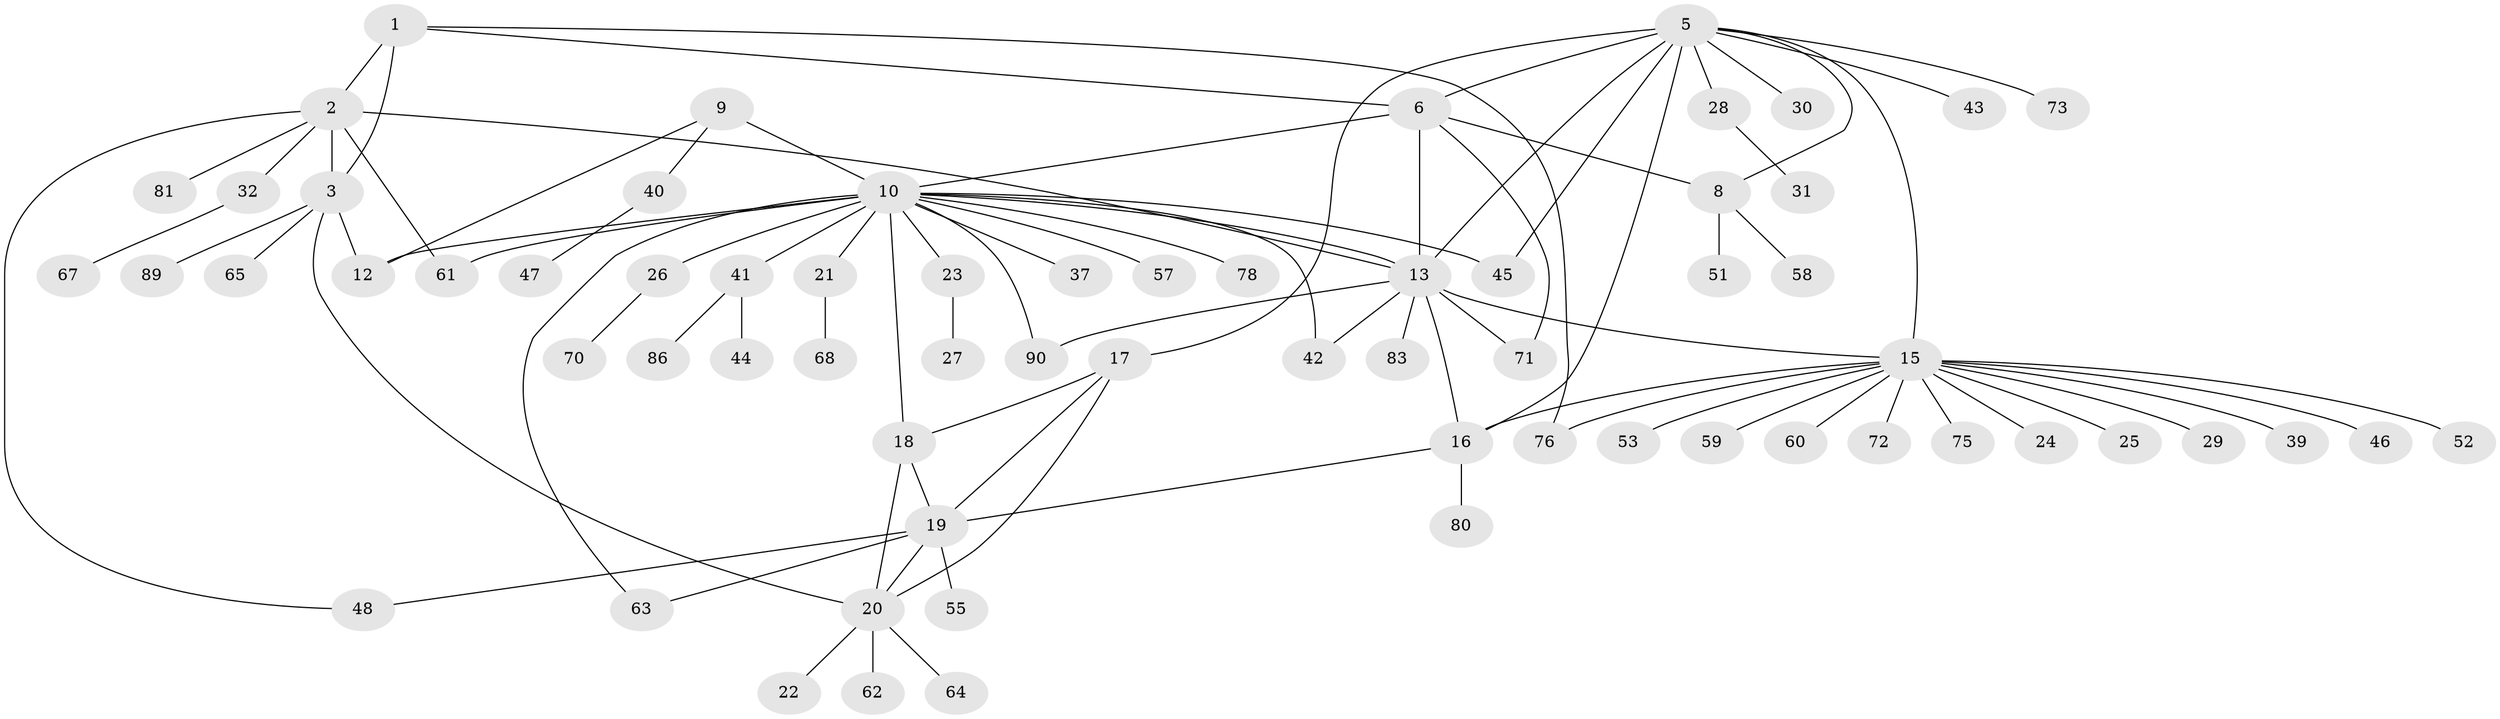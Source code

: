 // original degree distribution, {6: 0.04395604395604396, 9: 0.03296703296703297, 4: 0.03296703296703297, 5: 0.054945054945054944, 11: 0.01098901098901099, 10: 0.01098901098901099, 16: 0.01098901098901099, 8: 0.02197802197802198, 2: 0.1978021978021978, 1: 0.5274725274725275, 3: 0.054945054945054944}
// Generated by graph-tools (version 1.1) at 2025/42/03/06/25 10:42:09]
// undirected, 67 vertices, 90 edges
graph export_dot {
graph [start="1"]
  node [color=gray90,style=filled];
  1 [super="+56"];
  2 [super="+69"];
  3 [super="+4"];
  5 [super="+14"];
  6 [super="+7"];
  8 [super="+54"];
  9 [super="+84"];
  10 [super="+11"];
  12;
  13 [super="+77"];
  15 [super="+85"];
  16 [super="+91"];
  17 [super="+79"];
  18 [super="+38"];
  19 [super="+33"];
  20 [super="+88"];
  21;
  22;
  23;
  24 [super="+87"];
  25;
  26 [super="+82"];
  27 [super="+49"];
  28 [super="+34"];
  29;
  30 [super="+35"];
  31;
  32 [super="+36"];
  37;
  39;
  40 [super="+50"];
  41;
  42;
  43;
  44;
  45;
  46;
  47;
  48;
  51;
  52;
  53;
  55;
  57;
  58;
  59;
  60;
  61 [super="+74"];
  62;
  63;
  64;
  65 [super="+66"];
  67;
  68;
  70;
  71;
  72;
  73;
  75;
  76;
  78;
  80;
  81;
  83;
  86;
  89;
  90;
  1 -- 2;
  1 -- 3 [weight=2];
  1 -- 76;
  1 -- 6;
  2 -- 3 [weight=2];
  2 -- 13;
  2 -- 32;
  2 -- 48;
  2 -- 81;
  2 -- 61;
  3 -- 12;
  3 -- 65;
  3 -- 20;
  3 -- 89;
  5 -- 6 [weight=2];
  5 -- 8;
  5 -- 17;
  5 -- 28;
  5 -- 30;
  5 -- 43;
  5 -- 73;
  5 -- 16;
  5 -- 45;
  5 -- 13;
  5 -- 15;
  6 -- 8 [weight=2];
  6 -- 10;
  6 -- 71;
  6 -- 13;
  8 -- 51;
  8 -- 58;
  9 -- 10 [weight=2];
  9 -- 12;
  9 -- 40;
  10 -- 12 [weight=2];
  10 -- 18;
  10 -- 21;
  10 -- 26;
  10 -- 42;
  10 -- 45;
  10 -- 57;
  10 -- 63;
  10 -- 90;
  10 -- 37;
  10 -- 41;
  10 -- 13;
  10 -- 78;
  10 -- 23;
  10 -- 61;
  13 -- 15;
  13 -- 16;
  13 -- 42;
  13 -- 71;
  13 -- 83;
  13 -- 90;
  15 -- 16;
  15 -- 24;
  15 -- 25;
  15 -- 29;
  15 -- 39;
  15 -- 46;
  15 -- 52;
  15 -- 53;
  15 -- 59;
  15 -- 60;
  15 -- 72;
  15 -- 75;
  15 -- 76;
  16 -- 19;
  16 -- 80;
  17 -- 18;
  17 -- 19;
  17 -- 20;
  18 -- 19;
  18 -- 20;
  19 -- 20;
  19 -- 48;
  19 -- 55;
  19 -- 63;
  20 -- 22;
  20 -- 62;
  20 -- 64;
  21 -- 68;
  23 -- 27;
  26 -- 70;
  28 -- 31;
  32 -- 67;
  40 -- 47;
  41 -- 44;
  41 -- 86;
}
